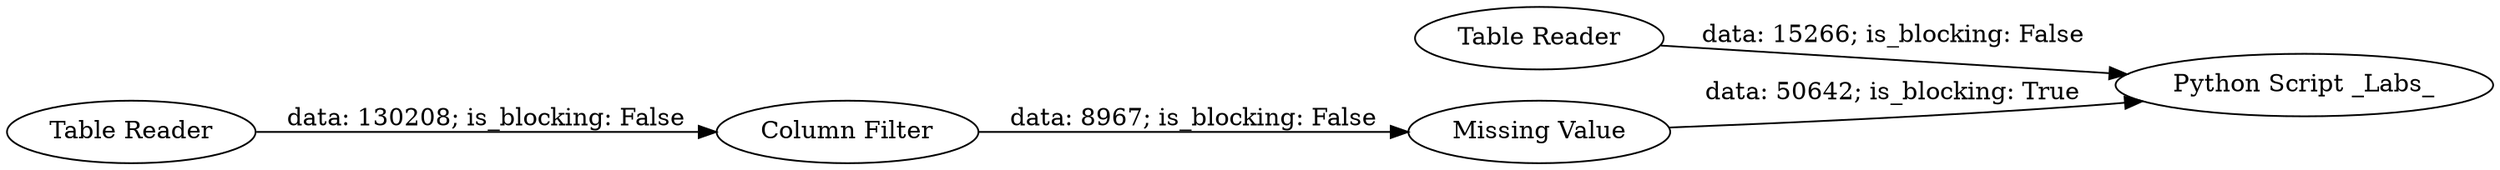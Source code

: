 digraph {
	"-1814009793486176518_1623" [label="Missing Value"]
	"-1814009793486176518_1671" [label="Table Reader"]
	"-1814009793486176518_1668" [label="Python Script _Labs_"]
	"-1814009793486176518_1" [label="Table Reader"]
	"-1814009793486176518_1642" [label="Column Filter"]
	"-1814009793486176518_1642" -> "-1814009793486176518_1623" [label="data: 8967; is_blocking: False"]
	"-1814009793486176518_1" -> "-1814009793486176518_1642" [label="data: 130208; is_blocking: False"]
	"-1814009793486176518_1671" -> "-1814009793486176518_1668" [label="data: 15266; is_blocking: False"]
	"-1814009793486176518_1623" -> "-1814009793486176518_1668" [label="data: 50642; is_blocking: True"]
	rankdir=LR
}
